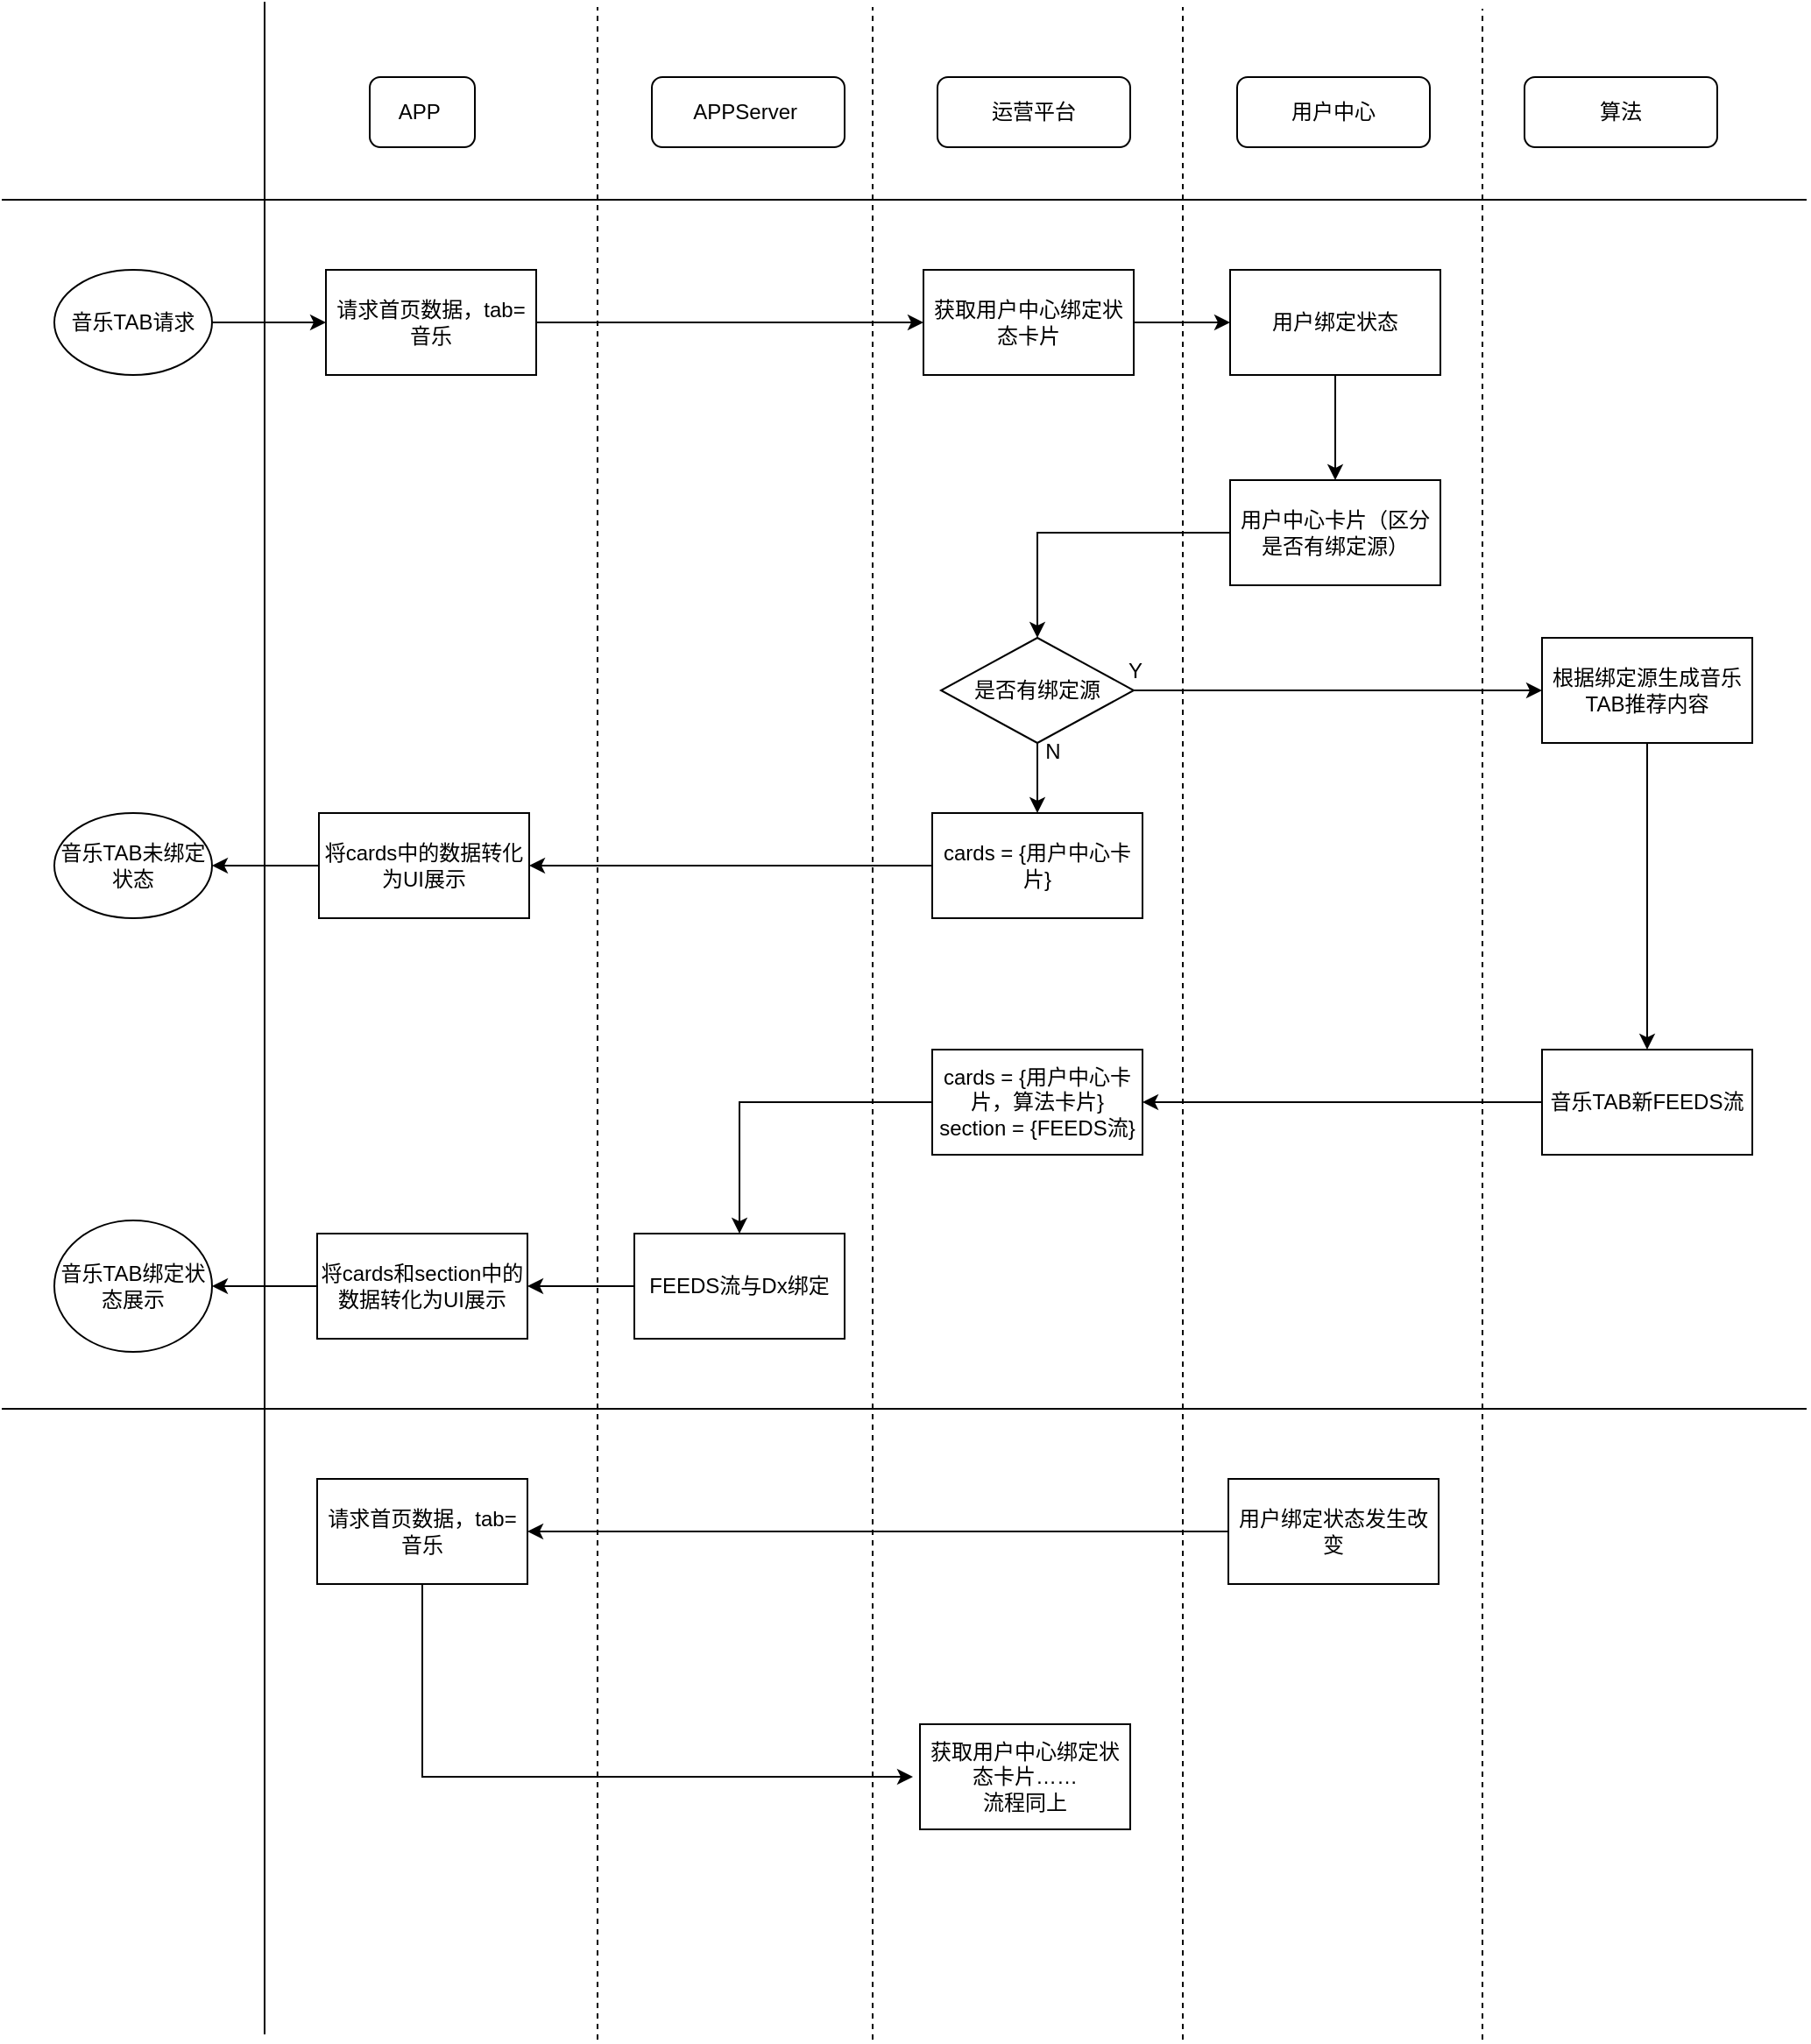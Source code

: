 <mxfile version="21.0.8" type="github">
  <diagram id="C5RBs43oDa-KdzZeNtuy" name="Page-1">
    <mxGraphModel dx="2170" dy="1205" grid="1" gridSize="10" guides="1" tooltips="1" connect="1" arrows="1" fold="1" page="1" pageScale="1" pageWidth="1654" pageHeight="2336" math="0" shadow="0">
      <root>
        <mxCell id="WIyWlLk6GJQsqaUBKTNV-0" />
        <mxCell id="WIyWlLk6GJQsqaUBKTNV-1" parent="WIyWlLk6GJQsqaUBKTNV-0" />
        <mxCell id="WIyWlLk6GJQsqaUBKTNV-3" value="APP&amp;nbsp;" style="rounded=1;whiteSpace=wrap;html=1;fontSize=12;glass=0;strokeWidth=1;shadow=0;" parent="WIyWlLk6GJQsqaUBKTNV-1" vertex="1">
          <mxGeometry x="500" y="110" width="60" height="40" as="geometry" />
        </mxCell>
        <mxCell id="nL_52sX1jRwKSP9BYUA7-0" value="APPServer&amp;nbsp;" style="rounded=1;whiteSpace=wrap;html=1;fontSize=12;glass=0;strokeWidth=1;shadow=0;" vertex="1" parent="WIyWlLk6GJQsqaUBKTNV-1">
          <mxGeometry x="661" y="110" width="110" height="40" as="geometry" />
        </mxCell>
        <mxCell id="nL_52sX1jRwKSP9BYUA7-1" value="运营平台" style="rounded=1;whiteSpace=wrap;html=1;fontSize=12;glass=0;strokeWidth=1;shadow=0;" vertex="1" parent="WIyWlLk6GJQsqaUBKTNV-1">
          <mxGeometry x="824" y="110" width="110" height="40" as="geometry" />
        </mxCell>
        <mxCell id="nL_52sX1jRwKSP9BYUA7-2" value="用户中心" style="rounded=1;whiteSpace=wrap;html=1;fontSize=12;glass=0;strokeWidth=1;shadow=0;" vertex="1" parent="WIyWlLk6GJQsqaUBKTNV-1">
          <mxGeometry x="995" y="110" width="110" height="40" as="geometry" />
        </mxCell>
        <mxCell id="nL_52sX1jRwKSP9BYUA7-3" value="算法" style="rounded=1;whiteSpace=wrap;html=1;fontSize=12;glass=0;strokeWidth=1;shadow=0;" vertex="1" parent="WIyWlLk6GJQsqaUBKTNV-1">
          <mxGeometry x="1159" y="110" width="110" height="40" as="geometry" />
        </mxCell>
        <mxCell id="nL_52sX1jRwKSP9BYUA7-4" value="" style="endArrow=none;html=1;rounded=0;" edge="1" parent="WIyWlLk6GJQsqaUBKTNV-1">
          <mxGeometry width="50" height="50" relative="1" as="geometry">
            <mxPoint x="290" y="180" as="sourcePoint" />
            <mxPoint x="1320" y="180" as="targetPoint" />
          </mxGeometry>
        </mxCell>
        <mxCell id="nL_52sX1jRwKSP9BYUA7-5" value="" style="endArrow=none;html=1;rounded=0;" edge="1" parent="WIyWlLk6GJQsqaUBKTNV-1">
          <mxGeometry width="50" height="50" relative="1" as="geometry">
            <mxPoint x="440" y="1227" as="sourcePoint" />
            <mxPoint x="440" y="67" as="targetPoint" />
          </mxGeometry>
        </mxCell>
        <mxCell id="nL_52sX1jRwKSP9BYUA7-58" style="edgeStyle=orthogonalEdgeStyle;rounded=0;orthogonalLoop=1;jettySize=auto;html=1;entryX=0;entryY=0.5;entryDx=0;entryDy=0;" edge="1" parent="WIyWlLk6GJQsqaUBKTNV-1" source="nL_52sX1jRwKSP9BYUA7-6" target="nL_52sX1jRwKSP9BYUA7-57">
          <mxGeometry relative="1" as="geometry" />
        </mxCell>
        <mxCell id="nL_52sX1jRwKSP9BYUA7-6" value="音乐TAB请求" style="ellipse;whiteSpace=wrap;html=1;" vertex="1" parent="WIyWlLk6GJQsqaUBKTNV-1">
          <mxGeometry x="320" y="220" width="90" height="60" as="geometry" />
        </mxCell>
        <mxCell id="nL_52sX1jRwKSP9BYUA7-35" style="edgeStyle=orthogonalEdgeStyle;rounded=0;orthogonalLoop=1;jettySize=auto;html=1;entryX=0.5;entryY=0;entryDx=0;entryDy=0;" edge="1" parent="WIyWlLk6GJQsqaUBKTNV-1" source="nL_52sX1jRwKSP9BYUA7-7" target="nL_52sX1jRwKSP9BYUA7-9">
          <mxGeometry relative="1" as="geometry" />
        </mxCell>
        <mxCell id="nL_52sX1jRwKSP9BYUA7-7" value="用户中心卡片（区分是否有绑定源）" style="rounded=0;whiteSpace=wrap;html=1;" vertex="1" parent="WIyWlLk6GJQsqaUBKTNV-1">
          <mxGeometry x="991" y="340" width="120" height="60" as="geometry" />
        </mxCell>
        <mxCell id="nL_52sX1jRwKSP9BYUA7-33" style="edgeStyle=orthogonalEdgeStyle;rounded=0;orthogonalLoop=1;jettySize=auto;html=1;entryX=0;entryY=0.5;entryDx=0;entryDy=0;" edge="1" parent="WIyWlLk6GJQsqaUBKTNV-1" source="nL_52sX1jRwKSP9BYUA7-8" target="nL_52sX1jRwKSP9BYUA7-32">
          <mxGeometry relative="1" as="geometry" />
        </mxCell>
        <mxCell id="nL_52sX1jRwKSP9BYUA7-8" value="获取用户中心绑定状态卡片" style="rounded=0;whiteSpace=wrap;html=1;" vertex="1" parent="WIyWlLk6GJQsqaUBKTNV-1">
          <mxGeometry x="816" y="220" width="120" height="60" as="geometry" />
        </mxCell>
        <mxCell id="nL_52sX1jRwKSP9BYUA7-26" style="edgeStyle=orthogonalEdgeStyle;rounded=0;orthogonalLoop=1;jettySize=auto;html=1;entryX=0.5;entryY=0;entryDx=0;entryDy=0;" edge="1" parent="WIyWlLk6GJQsqaUBKTNV-1" source="nL_52sX1jRwKSP9BYUA7-9" target="nL_52sX1jRwKSP9BYUA7-25">
          <mxGeometry relative="1" as="geometry" />
        </mxCell>
        <mxCell id="nL_52sX1jRwKSP9BYUA7-28" style="edgeStyle=orthogonalEdgeStyle;rounded=0;orthogonalLoop=1;jettySize=auto;html=1;entryX=0;entryY=0.5;entryDx=0;entryDy=0;" edge="1" parent="WIyWlLk6GJQsqaUBKTNV-1" source="nL_52sX1jRwKSP9BYUA7-9" target="nL_52sX1jRwKSP9BYUA7-10">
          <mxGeometry relative="1" as="geometry" />
        </mxCell>
        <mxCell id="nL_52sX1jRwKSP9BYUA7-9" value="是否有绑定源" style="rhombus;whiteSpace=wrap;html=1;" vertex="1" parent="WIyWlLk6GJQsqaUBKTNV-1">
          <mxGeometry x="826" y="430" width="110" height="60" as="geometry" />
        </mxCell>
        <mxCell id="nL_52sX1jRwKSP9BYUA7-29" style="edgeStyle=orthogonalEdgeStyle;rounded=0;orthogonalLoop=1;jettySize=auto;html=1;entryX=0.5;entryY=0;entryDx=0;entryDy=0;" edge="1" parent="WIyWlLk6GJQsqaUBKTNV-1" source="nL_52sX1jRwKSP9BYUA7-10" target="nL_52sX1jRwKSP9BYUA7-24">
          <mxGeometry relative="1" as="geometry" />
        </mxCell>
        <mxCell id="nL_52sX1jRwKSP9BYUA7-10" value="根据绑定源生成音乐TAB推荐内容" style="rounded=0;whiteSpace=wrap;html=1;" vertex="1" parent="WIyWlLk6GJQsqaUBKTNV-1">
          <mxGeometry x="1169" y="430" width="120" height="60" as="geometry" />
        </mxCell>
        <mxCell id="nL_52sX1jRwKSP9BYUA7-38" style="edgeStyle=orthogonalEdgeStyle;rounded=0;orthogonalLoop=1;jettySize=auto;html=1;entryX=0.5;entryY=0;entryDx=0;entryDy=0;" edge="1" parent="WIyWlLk6GJQsqaUBKTNV-1" source="nL_52sX1jRwKSP9BYUA7-15" target="nL_52sX1jRwKSP9BYUA7-20">
          <mxGeometry relative="1" as="geometry" />
        </mxCell>
        <mxCell id="nL_52sX1jRwKSP9BYUA7-15" value="cards = {用户中心卡片，算法卡片}&lt;br&gt;section = {FEEDS流}" style="rounded=0;whiteSpace=wrap;html=1;" vertex="1" parent="WIyWlLk6GJQsqaUBKTNV-1">
          <mxGeometry x="821" y="665" width="120" height="60" as="geometry" />
        </mxCell>
        <mxCell id="nL_52sX1jRwKSP9BYUA7-39" style="edgeStyle=orthogonalEdgeStyle;rounded=0;orthogonalLoop=1;jettySize=auto;html=1;" edge="1" parent="WIyWlLk6GJQsqaUBKTNV-1" source="nL_52sX1jRwKSP9BYUA7-20">
          <mxGeometry relative="1" as="geometry">
            <mxPoint x="590" y="800" as="targetPoint" />
          </mxGeometry>
        </mxCell>
        <mxCell id="nL_52sX1jRwKSP9BYUA7-20" value="FEEDS流与Dx绑定" style="rounded=0;whiteSpace=wrap;html=1;" vertex="1" parent="WIyWlLk6GJQsqaUBKTNV-1">
          <mxGeometry x="651" y="770" width="120" height="60" as="geometry" />
        </mxCell>
        <mxCell id="nL_52sX1jRwKSP9BYUA7-37" style="edgeStyle=orthogonalEdgeStyle;rounded=0;orthogonalLoop=1;jettySize=auto;html=1;entryX=1;entryY=0.5;entryDx=0;entryDy=0;" edge="1" parent="WIyWlLk6GJQsqaUBKTNV-1" source="nL_52sX1jRwKSP9BYUA7-24" target="nL_52sX1jRwKSP9BYUA7-15">
          <mxGeometry relative="1" as="geometry" />
        </mxCell>
        <mxCell id="nL_52sX1jRwKSP9BYUA7-24" value="音乐TAB新FEEDS流" style="rounded=0;whiteSpace=wrap;html=1;" vertex="1" parent="WIyWlLk6GJQsqaUBKTNV-1">
          <mxGeometry x="1169" y="665" width="120" height="60" as="geometry" />
        </mxCell>
        <mxCell id="nL_52sX1jRwKSP9BYUA7-52" style="edgeStyle=orthogonalEdgeStyle;rounded=0;orthogonalLoop=1;jettySize=auto;html=1;entryX=1;entryY=0.5;entryDx=0;entryDy=0;" edge="1" parent="WIyWlLk6GJQsqaUBKTNV-1" source="nL_52sX1jRwKSP9BYUA7-25" target="nL_52sX1jRwKSP9BYUA7-46">
          <mxGeometry relative="1" as="geometry" />
        </mxCell>
        <mxCell id="nL_52sX1jRwKSP9BYUA7-25" value="cards = {用户中心卡片}" style="rounded=0;whiteSpace=wrap;html=1;" vertex="1" parent="WIyWlLk6GJQsqaUBKTNV-1">
          <mxGeometry x="821" y="530" width="120" height="60" as="geometry" />
        </mxCell>
        <mxCell id="nL_52sX1jRwKSP9BYUA7-34" style="edgeStyle=orthogonalEdgeStyle;rounded=0;orthogonalLoop=1;jettySize=auto;html=1;entryX=0.5;entryY=0;entryDx=0;entryDy=0;" edge="1" parent="WIyWlLk6GJQsqaUBKTNV-1" source="nL_52sX1jRwKSP9BYUA7-32" target="nL_52sX1jRwKSP9BYUA7-7">
          <mxGeometry relative="1" as="geometry" />
        </mxCell>
        <mxCell id="nL_52sX1jRwKSP9BYUA7-32" value="用户绑定状态" style="rounded=0;whiteSpace=wrap;html=1;" vertex="1" parent="WIyWlLk6GJQsqaUBKTNV-1">
          <mxGeometry x="991" y="220" width="120" height="60" as="geometry" />
        </mxCell>
        <mxCell id="nL_52sX1jRwKSP9BYUA7-42" value="" style="endArrow=none;html=1;rounded=0;dashed=1;" edge="1" parent="WIyWlLk6GJQsqaUBKTNV-1">
          <mxGeometry width="50" height="50" relative="1" as="geometry">
            <mxPoint x="787" y="1230" as="sourcePoint" />
            <mxPoint x="787" y="70" as="targetPoint" />
          </mxGeometry>
        </mxCell>
        <mxCell id="nL_52sX1jRwKSP9BYUA7-43" value="" style="endArrow=none;html=1;rounded=0;dashed=1;" edge="1" parent="WIyWlLk6GJQsqaUBKTNV-1">
          <mxGeometry width="50" height="50" relative="1" as="geometry">
            <mxPoint x="964" y="1230" as="sourcePoint" />
            <mxPoint x="964" y="70" as="targetPoint" />
          </mxGeometry>
        </mxCell>
        <mxCell id="nL_52sX1jRwKSP9BYUA7-44" value="" style="endArrow=none;html=1;rounded=0;dashed=1;" edge="1" parent="WIyWlLk6GJQsqaUBKTNV-1">
          <mxGeometry width="50" height="50" relative="1" as="geometry">
            <mxPoint x="1135" y="1230" as="sourcePoint" />
            <mxPoint x="1135" y="71" as="targetPoint" />
          </mxGeometry>
        </mxCell>
        <mxCell id="nL_52sX1jRwKSP9BYUA7-45" value="Y" style="text;html=1;strokeColor=none;fillColor=none;align=center;verticalAlign=middle;whiteSpace=wrap;rounded=0;" vertex="1" parent="WIyWlLk6GJQsqaUBKTNV-1">
          <mxGeometry x="907" y="434" width="60" height="30" as="geometry" />
        </mxCell>
        <mxCell id="nL_52sX1jRwKSP9BYUA7-48" style="edgeStyle=orthogonalEdgeStyle;rounded=0;orthogonalLoop=1;jettySize=auto;html=1;entryX=1;entryY=0.5;entryDx=0;entryDy=0;" edge="1" parent="WIyWlLk6GJQsqaUBKTNV-1" source="nL_52sX1jRwKSP9BYUA7-46" target="nL_52sX1jRwKSP9BYUA7-47">
          <mxGeometry relative="1" as="geometry" />
        </mxCell>
        <mxCell id="nL_52sX1jRwKSP9BYUA7-46" value="将cards中的数据转化为UI展示" style="rounded=0;whiteSpace=wrap;html=1;" vertex="1" parent="WIyWlLk6GJQsqaUBKTNV-1">
          <mxGeometry x="471" y="530" width="120" height="60" as="geometry" />
        </mxCell>
        <mxCell id="nL_52sX1jRwKSP9BYUA7-47" value="音乐TAB未绑定状态" style="ellipse;whiteSpace=wrap;html=1;" vertex="1" parent="WIyWlLk6GJQsqaUBKTNV-1">
          <mxGeometry x="320" y="530" width="90" height="60" as="geometry" />
        </mxCell>
        <mxCell id="nL_52sX1jRwKSP9BYUA7-49" value="音乐TAB绑定状态展示" style="ellipse;whiteSpace=wrap;html=1;" vertex="1" parent="WIyWlLk6GJQsqaUBKTNV-1">
          <mxGeometry x="320" y="762.5" width="90" height="75" as="geometry" />
        </mxCell>
        <mxCell id="nL_52sX1jRwKSP9BYUA7-51" style="edgeStyle=orthogonalEdgeStyle;rounded=0;orthogonalLoop=1;jettySize=auto;html=1;entryX=1;entryY=0.5;entryDx=0;entryDy=0;" edge="1" parent="WIyWlLk6GJQsqaUBKTNV-1" source="nL_52sX1jRwKSP9BYUA7-50" target="nL_52sX1jRwKSP9BYUA7-49">
          <mxGeometry relative="1" as="geometry" />
        </mxCell>
        <mxCell id="nL_52sX1jRwKSP9BYUA7-50" value="将cards和section中的数据转化为UI展示" style="rounded=0;whiteSpace=wrap;html=1;" vertex="1" parent="WIyWlLk6GJQsqaUBKTNV-1">
          <mxGeometry x="470" y="770" width="120" height="60" as="geometry" />
        </mxCell>
        <mxCell id="nL_52sX1jRwKSP9BYUA7-53" value="" style="endArrow=none;html=1;rounded=0;" edge="1" parent="WIyWlLk6GJQsqaUBKTNV-1">
          <mxGeometry width="50" height="50" relative="1" as="geometry">
            <mxPoint x="290" y="870" as="sourcePoint" />
            <mxPoint x="1320" y="870" as="targetPoint" />
          </mxGeometry>
        </mxCell>
        <mxCell id="nL_52sX1jRwKSP9BYUA7-54" value="" style="endArrow=none;html=1;rounded=0;dashed=1;" edge="1" parent="WIyWlLk6GJQsqaUBKTNV-1">
          <mxGeometry width="50" height="50" relative="1" as="geometry">
            <mxPoint x="630" y="1230" as="sourcePoint" />
            <mxPoint x="630" y="70" as="targetPoint" />
          </mxGeometry>
        </mxCell>
        <mxCell id="nL_52sX1jRwKSP9BYUA7-55" value="N" style="text;html=1;strokeColor=none;fillColor=none;align=center;verticalAlign=middle;whiteSpace=wrap;rounded=0;" vertex="1" parent="WIyWlLk6GJQsqaUBKTNV-1">
          <mxGeometry x="860" y="480" width="60" height="30" as="geometry" />
        </mxCell>
        <mxCell id="nL_52sX1jRwKSP9BYUA7-61" style="edgeStyle=orthogonalEdgeStyle;rounded=0;orthogonalLoop=1;jettySize=auto;html=1;entryX=1;entryY=0.5;entryDx=0;entryDy=0;" edge="1" parent="WIyWlLk6GJQsqaUBKTNV-1" source="nL_52sX1jRwKSP9BYUA7-56" target="nL_52sX1jRwKSP9BYUA7-60">
          <mxGeometry relative="1" as="geometry" />
        </mxCell>
        <mxCell id="nL_52sX1jRwKSP9BYUA7-56" value="用户绑定状态发生改变" style="rounded=0;whiteSpace=wrap;html=1;" vertex="1" parent="WIyWlLk6GJQsqaUBKTNV-1">
          <mxGeometry x="990" y="910" width="120" height="60" as="geometry" />
        </mxCell>
        <mxCell id="nL_52sX1jRwKSP9BYUA7-59" style="edgeStyle=orthogonalEdgeStyle;rounded=0;orthogonalLoop=1;jettySize=auto;html=1;entryX=0;entryY=0.5;entryDx=0;entryDy=0;" edge="1" parent="WIyWlLk6GJQsqaUBKTNV-1" source="nL_52sX1jRwKSP9BYUA7-57" target="nL_52sX1jRwKSP9BYUA7-8">
          <mxGeometry relative="1" as="geometry" />
        </mxCell>
        <mxCell id="nL_52sX1jRwKSP9BYUA7-57" value="请求首页数据，tab=音乐" style="rounded=0;whiteSpace=wrap;html=1;" vertex="1" parent="WIyWlLk6GJQsqaUBKTNV-1">
          <mxGeometry x="475" y="220" width="120" height="60" as="geometry" />
        </mxCell>
        <mxCell id="nL_52sX1jRwKSP9BYUA7-62" style="edgeStyle=orthogonalEdgeStyle;rounded=0;orthogonalLoop=1;jettySize=auto;html=1;" edge="1" parent="WIyWlLk6GJQsqaUBKTNV-1" source="nL_52sX1jRwKSP9BYUA7-60">
          <mxGeometry relative="1" as="geometry">
            <mxPoint x="810" y="1080" as="targetPoint" />
            <Array as="points">
              <mxPoint x="530" y="1080" />
            </Array>
          </mxGeometry>
        </mxCell>
        <mxCell id="nL_52sX1jRwKSP9BYUA7-60" value="请求首页数据，tab=音乐" style="rounded=0;whiteSpace=wrap;html=1;" vertex="1" parent="WIyWlLk6GJQsqaUBKTNV-1">
          <mxGeometry x="470" y="910" width="120" height="60" as="geometry" />
        </mxCell>
        <mxCell id="nL_52sX1jRwKSP9BYUA7-63" value="获取用户中心绑定状态卡片……&lt;br&gt;流程同上" style="rounded=0;whiteSpace=wrap;html=1;" vertex="1" parent="WIyWlLk6GJQsqaUBKTNV-1">
          <mxGeometry x="814" y="1050" width="120" height="60" as="geometry" />
        </mxCell>
      </root>
    </mxGraphModel>
  </diagram>
</mxfile>
